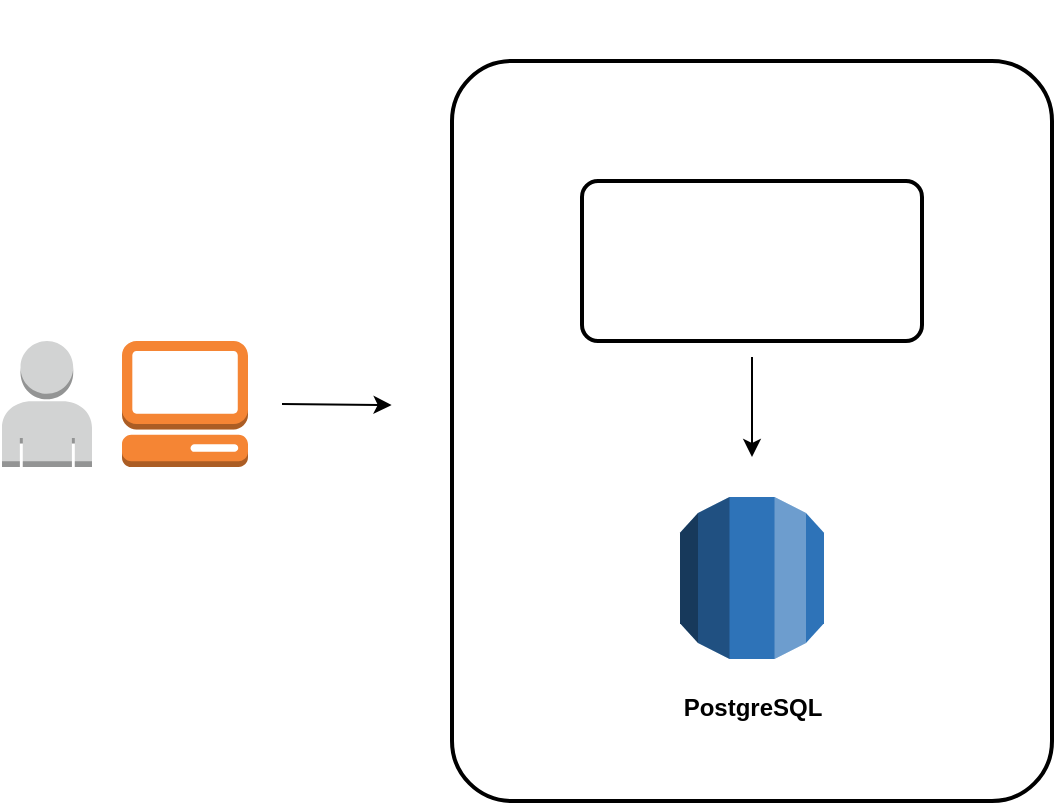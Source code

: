 <mxfile version="14.8.3" type="device"><diagram id="-7kvaSA02fIHR-B85scH" name="Page-1"><mxGraphModel dx="868" dy="393" grid="1" gridSize="10" guides="1" tooltips="1" connect="1" arrows="1" fold="1" page="1" pageScale="1" pageWidth="850" pageHeight="1100" math="0" shadow="0"><root><mxCell id="0"/><mxCell id="1" parent="0"/><mxCell id="cZ-kyOHVrib3i4NfDBlv-1" value="" style="outlineConnect=0;dashed=0;verticalLabelPosition=bottom;verticalAlign=top;align=center;html=1;shape=mxgraph.aws3.user;fillColor=#D2D3D3;gradientColor=none;" vertex="1" parent="1"><mxGeometry x="130" y="300.5" width="45" height="63" as="geometry"/></mxCell><mxCell id="cZ-kyOHVrib3i4NfDBlv-2" value="" style="outlineConnect=0;dashed=0;verticalLabelPosition=bottom;verticalAlign=top;align=center;html=1;shape=mxgraph.aws3.management_console;fillColor=#F58534;gradientColor=none;" vertex="1" parent="1"><mxGeometry x="190" y="300.5" width="63" height="63" as="geometry"/></mxCell><mxCell id="cZ-kyOHVrib3i4NfDBlv-4" value="" style="endArrow=classic;html=1;" edge="1" parent="1"><mxGeometry width="50" height="50" relative="1" as="geometry"><mxPoint x="270" y="332" as="sourcePoint"/><mxPoint x="324.8" y="332.5" as="targetPoint"/></mxGeometry></mxCell><mxCell id="cZ-kyOHVrib3i4NfDBlv-5" value="" style="outlineConnect=0;dashed=0;verticalLabelPosition=bottom;verticalAlign=top;align=center;html=1;shape=mxgraph.aws3.rds;fillColor=#2E73B8;gradientColor=none;" vertex="1" parent="1"><mxGeometry x="469" y="378.5" width="72" height="81" as="geometry"/></mxCell><mxCell id="cZ-kyOHVrib3i4NfDBlv-6" value="" style="rounded=1;arcSize=10;dashed=0;fillColor=none;gradientColor=none;strokeWidth=2;" vertex="1" parent="1"><mxGeometry x="355" y="160.5" width="300" height="370" as="geometry"/></mxCell><mxCell id="cZ-kyOHVrib3i4NfDBlv-8" value="&lt;b&gt;PostgreSQL&lt;/b&gt;" style="text;html=1;align=center;verticalAlign=middle;resizable=0;points=[];autosize=1;strokeColor=none;" vertex="1" parent="1"><mxGeometry x="465" y="473.5" width="80" height="20" as="geometry"/></mxCell><mxCell id="cZ-kyOHVrib3i4NfDBlv-9" value="" style="shape=image;verticalLabelPosition=bottom;labelBackgroundColor=#ffffff;verticalAlign=top;aspect=fixed;imageAspect=0;image=https://coffops.com/wp-content/uploads/2020/12/pgadmin.png;" vertex="1" parent="1"><mxGeometry x="429.8" y="230.5" width="150.41" height="70" as="geometry"/></mxCell><mxCell id="cZ-kyOHVrib3i4NfDBlv-11" value="" style="rounded=1;arcSize=10;dashed=0;fillColor=none;gradientColor=none;strokeWidth=2;" vertex="1" parent="1"><mxGeometry x="420" y="220.5" width="170" height="80" as="geometry"/></mxCell><mxCell id="cZ-kyOHVrib3i4NfDBlv-12" value="" style="endArrow=classic;html=1;" edge="1" parent="1"><mxGeometry width="50" height="50" relative="1" as="geometry"><mxPoint x="505" y="308.5" as="sourcePoint"/><mxPoint x="505" y="358.5" as="targetPoint"/></mxGeometry></mxCell><mxCell id="cZ-kyOHVrib3i4NfDBlv-16" value="" style="shape=image;verticalLabelPosition=bottom;labelBackgroundColor=#ffffff;verticalAlign=top;aspect=fixed;imageAspect=0;image=https://img1.gratispng.com/20180320/fyq/kisspng-laptop-macbook-pro-computer-icons-handheld-devices-laptop-icon-png-5ab087d3b538f9.008.jpg;" vertex="1" parent="1"><mxGeometry x="375" y="130" width="50.5" height="50.5" as="geometry"/></mxCell></root></mxGraphModel></diagram></mxfile>